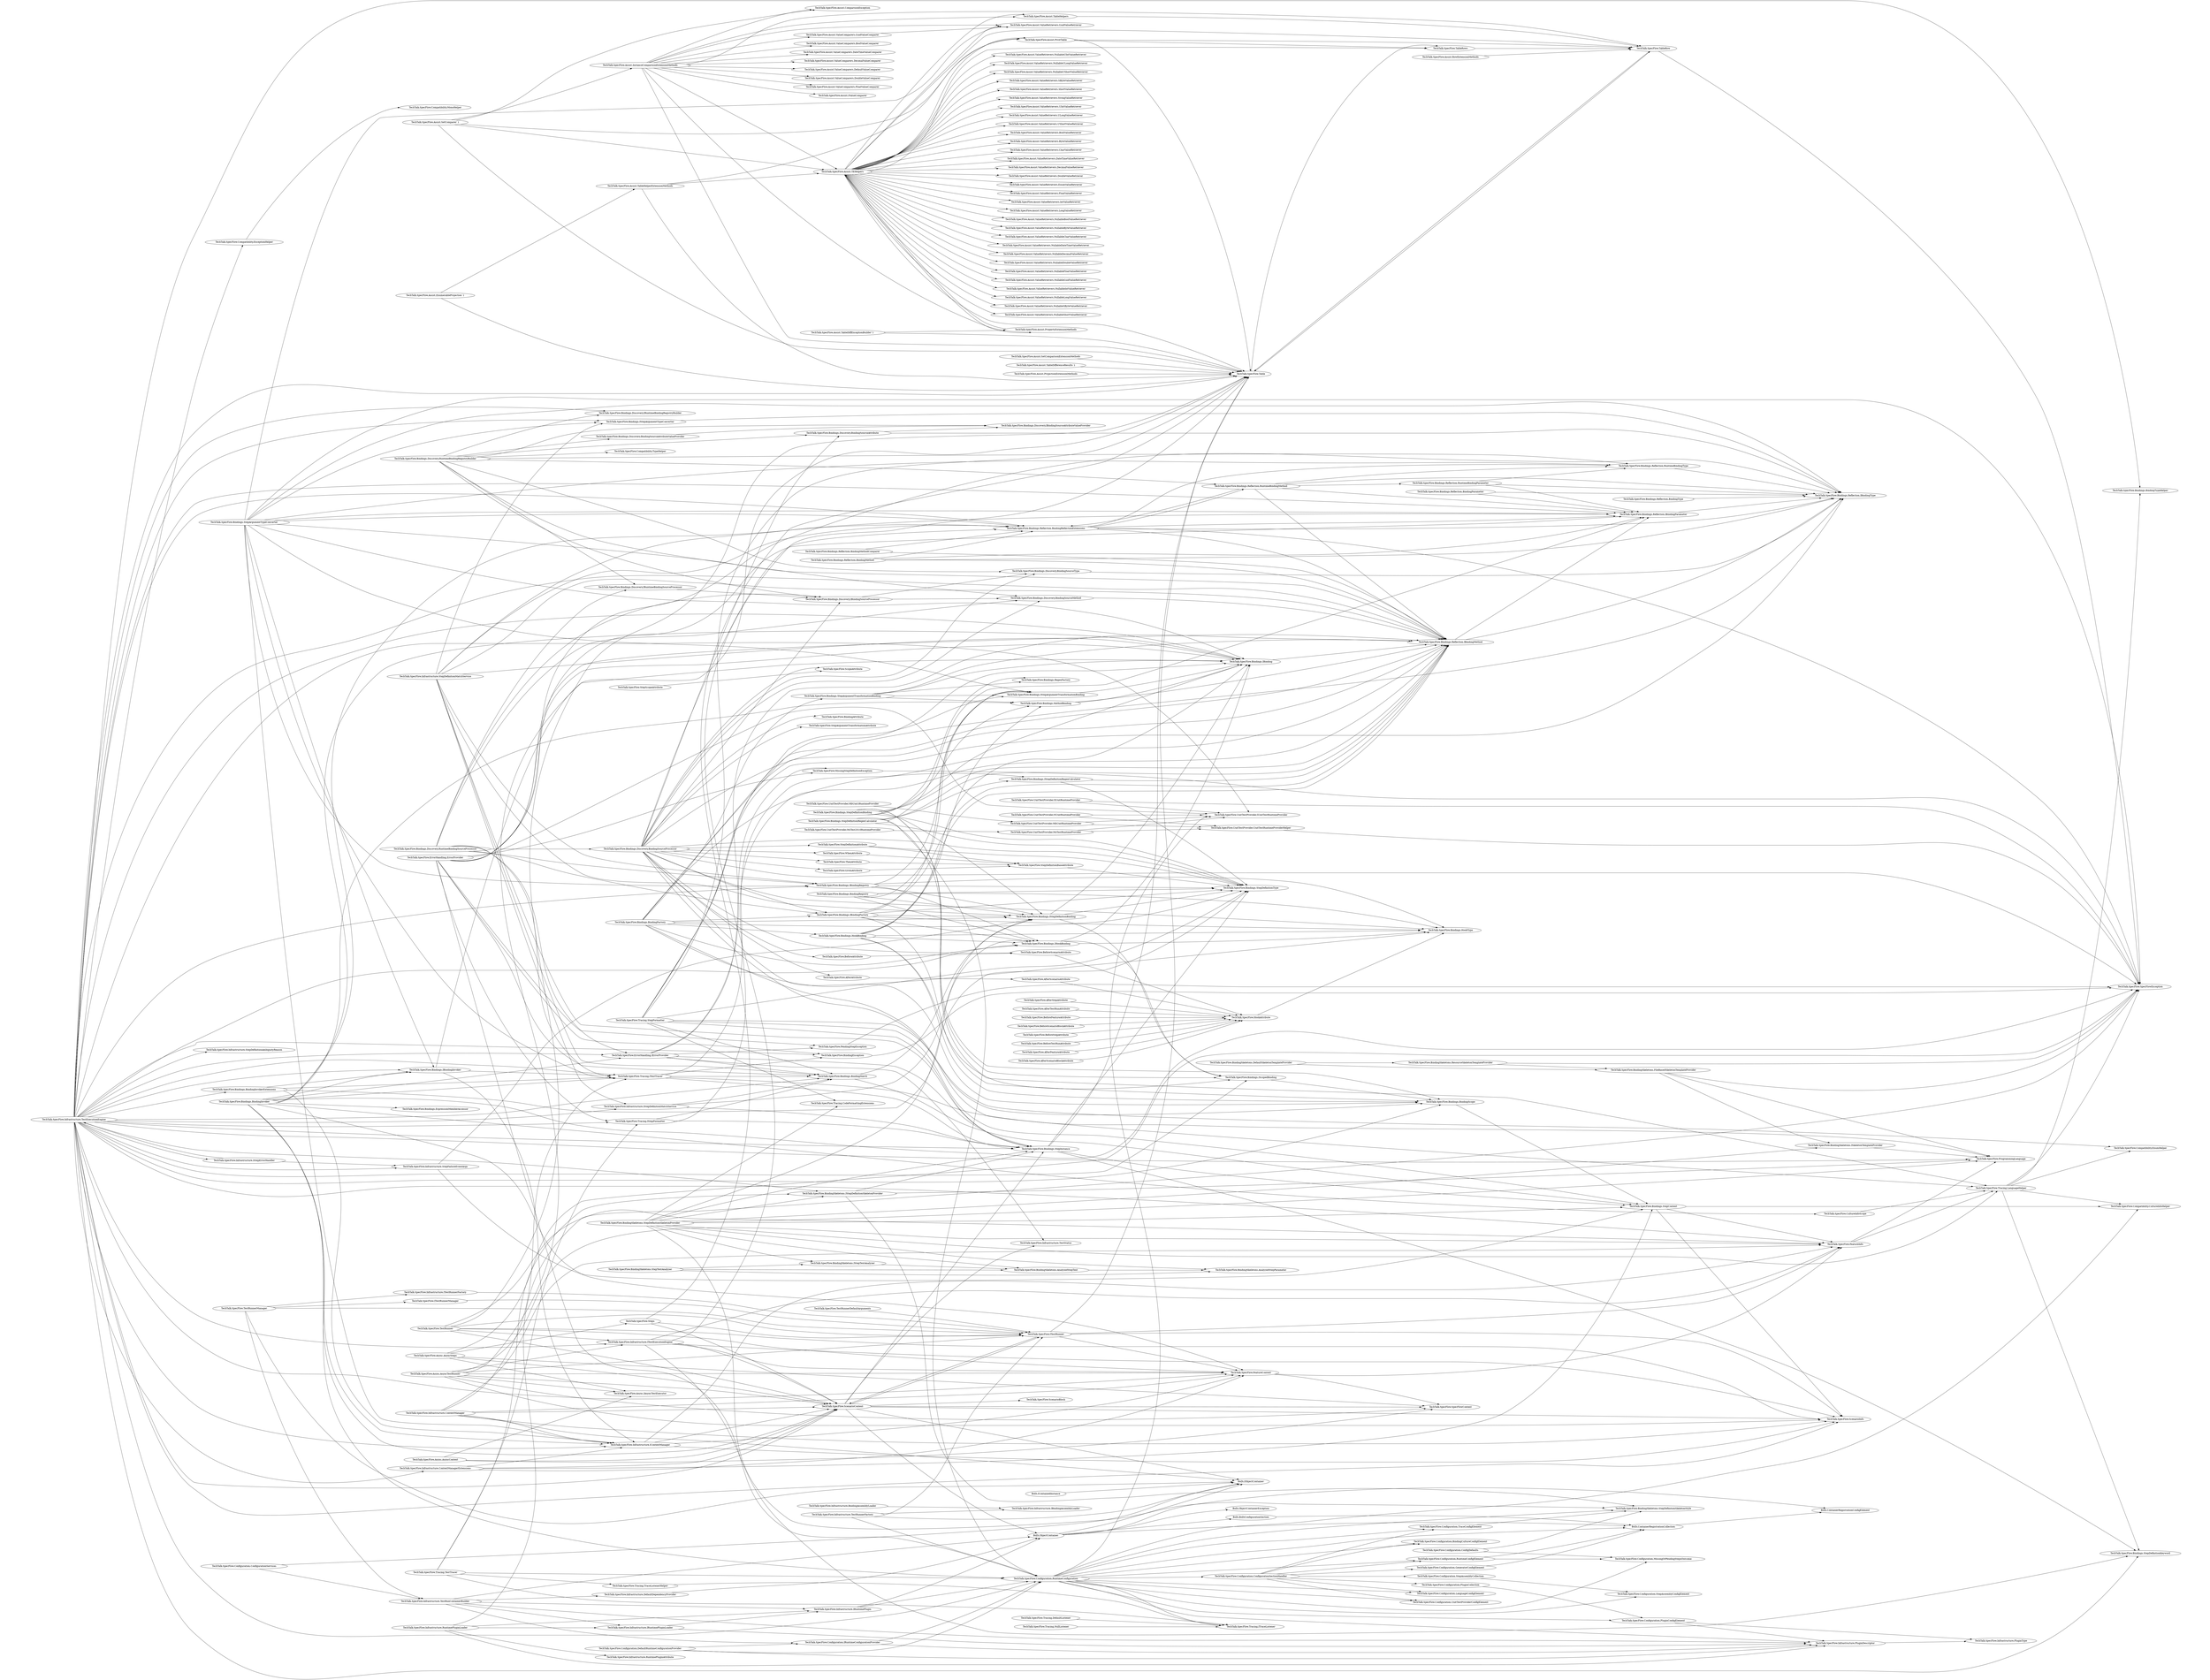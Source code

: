 digraph G {
    page="40,60"; 
    ratio=auto;
    rankdir=LR;
    fontsize=10;
   "BoDi.BoDiConfigurationSection" -> { rank=none; "BoDi.ContainerRegistrationCollection" }
   "BoDi.ContainerRegistrationCollection" -> { rank=none; "BoDi.ContainerRegistrationConfigElement" }
   "BoDi.IContainedInstance" -> { rank=none; "BoDi.IObjectContainer" }
   "BoDi.ObjectContainer" -> { rank=none; "BoDi.BoDiConfigurationSection"; "BoDi.ContainerRegistrationCollection"; "BoDi.ContainerRegistrationConfigElement"; "BoDi.IObjectContainer"; "BoDi.ObjectContainerException" }
   "TechTalk.SpecFlow.AfterAttribute" -> { rank=none; "TechTalk.SpecFlow.AfterScenarioAttribute" }
   "TechTalk.SpecFlow.AfterFeatureAttribute" -> { rank=none; "TechTalk.SpecFlow.HookAttribute" }
   "TechTalk.SpecFlow.AfterScenarioAttribute" -> { rank=none; "TechTalk.SpecFlow.HookAttribute" }
   "TechTalk.SpecFlow.AfterScenarioBlockAttribute" -> { rank=none; "TechTalk.SpecFlow.HookAttribute" }
   "TechTalk.SpecFlow.AfterStepAttribute" -> { rank=none; "TechTalk.SpecFlow.HookAttribute" }
   "TechTalk.SpecFlow.AfterTestRunAttribute" -> { rank=none; "TechTalk.SpecFlow.HookAttribute" }
   "TechTalk.SpecFlow.Assist.EnumerableProjection`1" -> { rank=none; "TechTalk.SpecFlow.Assist.TableHelperExtensionMethods"; "TechTalk.SpecFlow.Table" }
   "TechTalk.SpecFlow.Assist.InstanceComparisonExtensionMethods" -> { rank=none; "TechTalk.SpecFlow.Assist.ComparisonException"; "TechTalk.SpecFlow.Assist.IValueComparer"; "TechTalk.SpecFlow.Assist.PropertyExtensionMethods"; "TechTalk.SpecFlow.Assist.TEHelpers"; "TechTalk.SpecFlow.Assist.TableHelpers"; "TechTalk.SpecFlow.Assist.ValueComparers.BoolValueComparer"; "TechTalk.SpecFlow.Assist.ValueComparers.DateTimeValueComparer"; "TechTalk.SpecFlow.Assist.ValueComparers.DecimalValueComparer"; "TechTalk.SpecFlow.Assist.ValueComparers.DefaultValueComparer"; "TechTalk.SpecFlow.Assist.ValueComparers.DoubleValueComparer"; "TechTalk.SpecFlow.Assist.ValueComparers.FloatValueComparer"; "TechTalk.SpecFlow.Assist.ValueComparers.GuidValueComparer"; "TechTalk.SpecFlow.Assist.ValueRetrievers.GuidValueRetriever"; "TechTalk.SpecFlow.Table"; "TechTalk.SpecFlow.TableRow" }
   "TechTalk.SpecFlow.Assist.PivotTable" -> { rank=none; "TechTalk.SpecFlow.Table"; "TechTalk.SpecFlow.TableRow"; "TechTalk.SpecFlow.TableRows" }
   "TechTalk.SpecFlow.Assist.ProjectionExtensionMethods" -> { rank=none; "TechTalk.SpecFlow.Table" }
   "TechTalk.SpecFlow.Assist.PropertyExtensionMethods" -> { rank=none; "TechTalk.SpecFlow.Assist.TEHelpers" }
   "TechTalk.SpecFlow.Assist.RowExtensionMethods" -> { rank=none; "TechTalk.SpecFlow.TableRow" }
   "TechTalk.SpecFlow.Assist.SetComparer`1" -> { rank=none; "TechTalk.SpecFlow.Assist.ComparisonException"; "TechTalk.SpecFlow.Assist.InstanceComparisonExtensionMethods"; "TechTalk.SpecFlow.Assist.PivotTable"; "TechTalk.SpecFlow.Assist.TEHelpers"; "TechTalk.SpecFlow.Table" }
   "TechTalk.SpecFlow.Assist.SetComparisonExtensionMethods" -> { rank=none; "TechTalk.SpecFlow.Table" }
   "TechTalk.SpecFlow.Assist.TEHelpers" -> { rank=none; "TechTalk.SpecFlow.Assist.PivotTable"; "TechTalk.SpecFlow.Assist.PropertyExtensionMethods"; "TechTalk.SpecFlow.Assist.TableHelpers"; "TechTalk.SpecFlow.Assist.ValueRetrievers.BoolValueRetriever"; "TechTalk.SpecFlow.Assist.ValueRetrievers.ByteValueRetriever"; "TechTalk.SpecFlow.Assist.ValueRetrievers.CharValueRetriever"; "TechTalk.SpecFlow.Assist.ValueRetrievers.DateTimeValueRetriever"; "TechTalk.SpecFlow.Assist.ValueRetrievers.DecimalValueRetriever"; "TechTalk.SpecFlow.Assist.ValueRetrievers.DoubleValueRetriever"; "TechTalk.SpecFlow.Assist.ValueRetrievers.EnumValueRetriever"; "TechTalk.SpecFlow.Assist.ValueRetrievers.FloatValueRetriever"; "TechTalk.SpecFlow.Assist.ValueRetrievers.GuidValueRetriever"; "TechTalk.SpecFlow.Assist.ValueRetrievers.IntValueRetriever"; "TechTalk.SpecFlow.Assist.ValueRetrievers.LongValueRetriever"; "TechTalk.SpecFlow.Assist.ValueRetrievers.NullableBoolValueRetriever"; "TechTalk.SpecFlow.Assist.ValueRetrievers.NullableByteValueRetriever"; "TechTalk.SpecFlow.Assist.ValueRetrievers.NullableCharValueRetriever"; "TechTalk.SpecFlow.Assist.ValueRetrievers.NullableDateTimeValueRetriever"; "TechTalk.SpecFlow.Assist.ValueRetrievers.NullableDecimalValueRetriever"; "TechTalk.SpecFlow.Assist.ValueRetrievers.NullableDoubleValueRetriever"; "TechTalk.SpecFlow.Assist.ValueRetrievers.NullableFloatValueRetriever"; "TechTalk.SpecFlow.Assist.ValueRetrievers.NullableGuidValueRetriever"; "TechTalk.SpecFlow.Assist.ValueRetrievers.NullableIntValueRetriever"; "TechTalk.SpecFlow.Assist.ValueRetrievers.NullableLongValueRetriever"; "TechTalk.SpecFlow.Assist.ValueRetrievers.NullableSByteValueRetriever"; "TechTalk.SpecFlow.Assist.ValueRetrievers.NullableShortValueRetriever"; "TechTalk.SpecFlow.Assist.ValueRetrievers.NullableUIntValueRetriever"; "TechTalk.SpecFlow.Assist.ValueRetrievers.NullableULongValueRetriever"; "TechTalk.SpecFlow.Assist.ValueRetrievers.NullableUShortValueRetriever"; "TechTalk.SpecFlow.Assist.ValueRetrievers.SByteValueRetriever"; "TechTalk.SpecFlow.Assist.ValueRetrievers.ShortValueRetriever"; "TechTalk.SpecFlow.Assist.ValueRetrievers.StringValueRetriever"; "TechTalk.SpecFlow.Assist.ValueRetrievers.UIntValueRetriever"; "TechTalk.SpecFlow.Assist.ValueRetrievers.ULongValueRetriever"; "TechTalk.SpecFlow.Assist.ValueRetrievers.UShortValueRetriever"; "TechTalk.SpecFlow.Table"; "TechTalk.SpecFlow.TableRow"; "TechTalk.SpecFlow.TableRows" }
   "TechTalk.SpecFlow.Assist.TableDiffExceptionBuilder`1" -> { rank=none; "TechTalk.SpecFlow.Assist.PropertyExtensionMethods"; "TechTalk.SpecFlow.Table" }
   "TechTalk.SpecFlow.Assist.TableDifferenceResults`1" -> { rank=none; "TechTalk.SpecFlow.Table" }
   "TechTalk.SpecFlow.Assist.TableHelperExtensionMethods" -> { rank=none; "TechTalk.SpecFlow.Assist.PivotTable"; "TechTalk.SpecFlow.Assist.TEHelpers"; "TechTalk.SpecFlow.Table" }
   "TechTalk.SpecFlow.Assist.TableHelpers" -> { rank=none; "TechTalk.SpecFlow.TableRow" }
   "TechTalk.SpecFlow.Assist.ValueComparers.GuidValueComparer" -> { rank=none; "TechTalk.SpecFlow.Assist.ValueRetrievers.GuidValueRetriever" }
   "TechTalk.SpecFlow.Async.AsyncContext" -> { rank=none; "TechTalk.SpecFlow.Async.IAsyncTestExecutor"; "TechTalk.SpecFlow.ScenarioContext"; "TechTalk.SpecFlow.SpecFlowContext" }
   "TechTalk.SpecFlow.Async.AsyncSteps" -> { rank=none; "TechTalk.SpecFlow.Async.IAsyncTestExecutor"; "TechTalk.SpecFlow.ScenarioContext"; "TechTalk.SpecFlow.SpecFlowContext"; "TechTalk.SpecFlow.SpecFlowException"; "TechTalk.SpecFlow.Steps" }
   "TechTalk.SpecFlow.Async.AsyncTestRunner" -> { rank=none; "TechTalk.SpecFlow.Async.IAsyncTestExecutor"; "TechTalk.SpecFlow.FeatureContext"; "TechTalk.SpecFlow.FeatureInfo"; "TechTalk.SpecFlow.ITestRunner"; "TechTalk.SpecFlow.Infrastructure.ITestExecutionEngine"; "TechTalk.SpecFlow.ScenarioContext"; "TechTalk.SpecFlow.ScenarioInfo"; "TechTalk.SpecFlow.SpecFlowContext"; "TechTalk.SpecFlow.Table" }
   "TechTalk.SpecFlow.BeforeAttribute" -> { rank=none; "TechTalk.SpecFlow.BeforeScenarioAttribute" }
   "TechTalk.SpecFlow.BeforeFeatureAttribute" -> { rank=none; "TechTalk.SpecFlow.HookAttribute" }
   "TechTalk.SpecFlow.BeforeScenarioAttribute" -> { rank=none; "TechTalk.SpecFlow.HookAttribute" }
   "TechTalk.SpecFlow.BeforeScenarioBlockAttribute" -> { rank=none; "TechTalk.SpecFlow.HookAttribute" }
   "TechTalk.SpecFlow.BeforeStepAttribute" -> { rank=none; "TechTalk.SpecFlow.HookAttribute" }
   "TechTalk.SpecFlow.BeforeTestRunAttribute" -> { rank=none; "TechTalk.SpecFlow.HookAttribute" }
   "TechTalk.SpecFlow.BindingException" -> { rank=none; "TechTalk.SpecFlow.SpecFlowException" }
   "TechTalk.SpecFlow.BindingSkeletons.AnalyzedStepText" -> { rank=none; "TechTalk.SpecFlow.BindingSkeletons.AnalyzedStepParameter" }
   "TechTalk.SpecFlow.BindingSkeletons.DefaultSkeletonTemplateProvider" -> { rank=none; "TechTalk.SpecFlow.BindingSkeletons.FileBasedSkeletonTemplateProvider"; "TechTalk.SpecFlow.BindingSkeletons.ResourceSkeletonTemplateProvider" }
   "TechTalk.SpecFlow.BindingSkeletons.FileBasedSkeletonTemplateProvider" -> { rank=none; "TechTalk.SpecFlow.BindingSkeletons.ISkeletonTemplateProvider"; "TechTalk.SpecFlow.ProgrammingLanguage"; "TechTalk.SpecFlow.SpecFlowException" }
   "TechTalk.SpecFlow.BindingSkeletons.ISkeletonTemplateProvider" -> { rank=none; "TechTalk.SpecFlow.ProgrammingLanguage" }
   "TechTalk.SpecFlow.BindingSkeletons.IStepDefinitionSkeletonProvider" -> { rank=none; "TechTalk.SpecFlow.BindingSkeletons.StepDefinitionSkeletonStyle"; "TechTalk.SpecFlow.Bindings.StepInstance"; "TechTalk.SpecFlow.ProgrammingLanguage" }
   "TechTalk.SpecFlow.BindingSkeletons.IStepTextAnalyzer" -> { rank=none; "TechTalk.SpecFlow.BindingSkeletons.AnalyzedStepText" }
   "TechTalk.SpecFlow.BindingSkeletons.ResourceSkeletonTemplateProvider" -> { rank=none; "TechTalk.SpecFlow.BindingSkeletons.FileBasedSkeletonTemplateProvider"; "TechTalk.SpecFlow.SpecFlowException" }
   "TechTalk.SpecFlow.BindingSkeletons.StepDefinitionSkeletonProvider" -> { rank=none; "TechTalk.SpecFlow.BindingSkeletons.AnalyzedStepParameter"; "TechTalk.SpecFlow.BindingSkeletons.AnalyzedStepText"; "TechTalk.SpecFlow.BindingSkeletons.ISkeletonTemplateProvider"; "TechTalk.SpecFlow.BindingSkeletons.IStepDefinitionSkeletonProvider"; "TechTalk.SpecFlow.BindingSkeletons.IStepTextAnalyzer"; "TechTalk.SpecFlow.BindingSkeletons.StepDefinitionSkeletonStyle"; "TechTalk.SpecFlow.Bindings.StepContext"; "TechTalk.SpecFlow.Bindings.StepDefinitionType"; "TechTalk.SpecFlow.Bindings.StepInstance"; "TechTalk.SpecFlow.ProgrammingLanguage"; "TechTalk.SpecFlow.Tracing.CodeFormattingExtensions"; "TechTalk.SpecFlow.Tracing.LanguageHelper" }
   "TechTalk.SpecFlow.BindingSkeletons.StepTextAnalyzer" -> { rank=none; "TechTalk.SpecFlow.BindingSkeletons.AnalyzedStepParameter"; "TechTalk.SpecFlow.BindingSkeletons.AnalyzedStepText"; "TechTalk.SpecFlow.BindingSkeletons.IStepTextAnalyzer" }
   "TechTalk.SpecFlow.Bindings.BindingFactory" -> { rank=none; "TechTalk.SpecFlow.Bindings.BindingScope"; "TechTalk.SpecFlow.Bindings.HookBinding"; "TechTalk.SpecFlow.Bindings.HookType"; "TechTalk.SpecFlow.Bindings.IBindingFactory"; "TechTalk.SpecFlow.Bindings.IHookBinding"; "TechTalk.SpecFlow.Bindings.IStepArgumentTransformationBinding"; "TechTalk.SpecFlow.Bindings.IStepDefinitionBinding"; "TechTalk.SpecFlow.Bindings.IStepDefinitionRegexCalculator"; "TechTalk.SpecFlow.Bindings.Reflection.IBindingMethod"; "TechTalk.SpecFlow.Bindings.StepArgumentTransformationBinding"; "TechTalk.SpecFlow.Bindings.StepDefinitionType" }
   "TechTalk.SpecFlow.Bindings.BindingInvoker" -> { rank=none; "TechTalk.SpecFlow.Bindings.ExpressionMemberAccessor"; "TechTalk.SpecFlow.Bindings.IBinding"; "TechTalk.SpecFlow.Bindings.IBindingInvoker"; "TechTalk.SpecFlow.Bindings.MethodBinding"; "TechTalk.SpecFlow.Bindings.Reflection.BindingReflectionExtensions"; "TechTalk.SpecFlow.Configuration.RuntimeConfiguration"; "TechTalk.SpecFlow.CultureInfoScope"; "TechTalk.SpecFlow.ErrorHandling.IErrorProvider"; "TechTalk.SpecFlow.FeatureContext"; "TechTalk.SpecFlow.Infrastructure.IContextManager"; "TechTalk.SpecFlow.ScenarioContext"; "TechTalk.SpecFlow.SpecFlowException"; "TechTalk.SpecFlow.Tracing.ITestTracer" }
   "TechTalk.SpecFlow.Bindings.BindingInvokerExtensions" -> { rank=none; "TechTalk.SpecFlow.Bindings.IBindingInvoker"; "TechTalk.SpecFlow.Bindings.IHookBinding"; "TechTalk.SpecFlow.Infrastructure.IContextManager"; "TechTalk.SpecFlow.Tracing.ITestTracer" }
   "TechTalk.SpecFlow.Bindings.BindingMatch" -> { rank=none; "TechTalk.SpecFlow.Bindings.IStepDefinitionBinding"; "TechTalk.SpecFlow.Bindings.StepContext" }
   "TechTalk.SpecFlow.Bindings.BindingRegistry" -> { rank=none; "TechTalk.SpecFlow.Bindings.HookType"; "TechTalk.SpecFlow.Bindings.IHookBinding"; "TechTalk.SpecFlow.Bindings.IStepArgumentTransformationBinding"; "TechTalk.SpecFlow.Bindings.IStepDefinitionBinding"; "TechTalk.SpecFlow.Bindings.StepDefinitionType" }
   "TechTalk.SpecFlow.Bindings.BindingScope" -> { rank=none; "TechTalk.SpecFlow.Bindings.StepContext" }
   "TechTalk.SpecFlow.Bindings.Discovery.BindingSourceAttribute" -> { rank=none; "TechTalk.SpecFlow.Bindings.Discovery.IBindingSourceAttributeValueProvider"; "TechTalk.SpecFlow.Bindings.Reflection.IBindingType" }
   "TechTalk.SpecFlow.Bindings.Discovery.BindingSourceAttributeValueProvider" -> { rank=none; "TechTalk.SpecFlow.Bindings.Discovery.IBindingSourceAttributeValueProvider" }
   "TechTalk.SpecFlow.Bindings.Discovery.BindingSourceMethod" -> { rank=none; "TechTalk.SpecFlow.Bindings.Reflection.IBindingMethod" }
   "TechTalk.SpecFlow.Bindings.Discovery.BindingSourceProcessor" -> { rank=none; "TechTalk.SpecFlow.AfterAttribute"; "TechTalk.SpecFlow.BeforeAttribute"; "TechTalk.SpecFlow.BeforeScenarioAttribute"; "TechTalk.SpecFlow.BindingAttribute"; "TechTalk.SpecFlow.Bindings.BindingScope"; "TechTalk.SpecFlow.Bindings.Discovery.BindingSourceAttribute"; "TechTalk.SpecFlow.Bindings.Discovery.BindingSourceMethod"; "TechTalk.SpecFlow.Bindings.Discovery.BindingSourceType"; "TechTalk.SpecFlow.Bindings.Discovery.IBindingSourceProcessor"; "TechTalk.SpecFlow.Bindings.HookType"; "TechTalk.SpecFlow.Bindings.IBindingFactory"; "TechTalk.SpecFlow.Bindings.Reflection.BindingReflectionExtensions"; "TechTalk.SpecFlow.Bindings.Reflection.IBindingType"; "TechTalk.SpecFlow.Bindings.StepDefinitionType"; "TechTalk.SpecFlow.Compatibility.EnumHelper"; "TechTalk.SpecFlow.GivenAttribute"; "TechTalk.SpecFlow.ScopeAttribute"; "TechTalk.SpecFlow.SpecFlowException"; "TechTalk.SpecFlow.StepArgumentTransformationAttribute"; "TechTalk.SpecFlow.StepDefinitionAttribute"; "TechTalk.SpecFlow.ThenAttribute"; "TechTalk.SpecFlow.WhenAttribute" }
   "TechTalk.SpecFlow.Bindings.Discovery.BindingSourceType" -> { rank=none; "TechTalk.SpecFlow.Bindings.Reflection.IBindingType" }
   "TechTalk.SpecFlow.Bindings.Discovery.IBindingSourceProcessor" -> { rank=none; "TechTalk.SpecFlow.Bindings.Discovery.BindingSourceMethod"; "TechTalk.SpecFlow.Bindings.Discovery.BindingSourceType" }
   "TechTalk.SpecFlow.Bindings.Discovery.IRuntimeBindingSourceProcessor" -> { rank=none; "TechTalk.SpecFlow.Bindings.Discovery.IBindingSourceProcessor" }
   "TechTalk.SpecFlow.Bindings.Discovery.RuntimeBindingRegistryBuilder" -> { rank=none; "TechTalk.SpecFlow.Bindings.Discovery.BindingSourceAttribute"; "TechTalk.SpecFlow.Bindings.Discovery.BindingSourceAttributeValueProvider"; "TechTalk.SpecFlow.Bindings.Discovery.BindingSourceMethod"; "TechTalk.SpecFlow.Bindings.Discovery.BindingSourceType"; "TechTalk.SpecFlow.Bindings.Discovery.IBindingSourceAttributeValueProvider"; "TechTalk.SpecFlow.Bindings.Discovery.IBindingSourceProcessor"; "TechTalk.SpecFlow.Bindings.Discovery.IRuntimeBindingRegistryBuilder"; "TechTalk.SpecFlow.Bindings.Discovery.IRuntimeBindingSourceProcessor"; "TechTalk.SpecFlow.Bindings.Reflection.RuntimeBindingMethod"; "TechTalk.SpecFlow.Bindings.Reflection.RuntimeBindingType"; "TechTalk.SpecFlow.Compatibility.TypeHelper" }
   "TechTalk.SpecFlow.Bindings.Discovery.RuntimeBindingSourceProcessor" -> { rank=none; "TechTalk.SpecFlow.Bindings.Discovery.BindingSourceMethod"; "TechTalk.SpecFlow.Bindings.Discovery.BindingSourceProcessor"; "TechTalk.SpecFlow.Bindings.Discovery.IBindingSourceProcessor"; "TechTalk.SpecFlow.Bindings.Discovery.IRuntimeBindingSourceProcessor"; "TechTalk.SpecFlow.Bindings.IBindingFactory"; "TechTalk.SpecFlow.Bindings.IBindingRegistry"; "TechTalk.SpecFlow.ErrorHandling.IErrorProvider"; "TechTalk.SpecFlow.Tracing.ITestTracer" }
   "TechTalk.SpecFlow.Bindings.HookBinding" -> { rank=none; "TechTalk.SpecFlow.Bindings.BindingScope"; "TechTalk.SpecFlow.Bindings.HookType"; "TechTalk.SpecFlow.Bindings.IBinding"; "TechTalk.SpecFlow.Bindings.IHookBinding"; "TechTalk.SpecFlow.Bindings.IScopedBinding"; "TechTalk.SpecFlow.Bindings.MethodBinding"; "TechTalk.SpecFlow.Bindings.Reflection.IBindingMethod" }
   "TechTalk.SpecFlow.Bindings.IBinding" -> { rank=none; "TechTalk.SpecFlow.Bindings.Reflection.IBindingMethod" }
   "TechTalk.SpecFlow.Bindings.IBindingFactory" -> { rank=none; "TechTalk.SpecFlow.Bindings.BindingScope"; "TechTalk.SpecFlow.Bindings.HookType"; "TechTalk.SpecFlow.Bindings.IHookBinding"; "TechTalk.SpecFlow.Bindings.IStepArgumentTransformationBinding"; "TechTalk.SpecFlow.Bindings.IStepDefinitionBinding"; "TechTalk.SpecFlow.Bindings.Reflection.IBindingMethod"; "TechTalk.SpecFlow.Bindings.StepDefinitionType" }
   "TechTalk.SpecFlow.Bindings.IBindingInvoker" -> { rank=none; "TechTalk.SpecFlow.Bindings.IBinding"; "TechTalk.SpecFlow.Infrastructure.IContextManager"; "TechTalk.SpecFlow.Tracing.ITestTracer" }
   "TechTalk.SpecFlow.Bindings.IBindingRegistry" -> { rank=none; "TechTalk.SpecFlow.Bindings.HookType"; "TechTalk.SpecFlow.Bindings.IHookBinding"; "TechTalk.SpecFlow.Bindings.IStepArgumentTransformationBinding"; "TechTalk.SpecFlow.Bindings.IStepDefinitionBinding"; "TechTalk.SpecFlow.Bindings.StepDefinitionType" }
   "TechTalk.SpecFlow.Bindings.IHookBinding" -> { rank=none; "TechTalk.SpecFlow.Bindings.HookType"; "TechTalk.SpecFlow.Bindings.IBinding"; "TechTalk.SpecFlow.Bindings.IScopedBinding" }
   "TechTalk.SpecFlow.Bindings.IScopedBinding" -> { rank=none; "TechTalk.SpecFlow.Bindings.BindingScope" }
   "TechTalk.SpecFlow.Bindings.IStepArgumentTransformationBinding" -> { rank=none; "TechTalk.SpecFlow.Bindings.IBinding" }
   "TechTalk.SpecFlow.Bindings.IStepArgumentTypeConverter" -> { rank=none; "TechTalk.SpecFlow.Bindings.Reflection.IBindingType" }
   "TechTalk.SpecFlow.Bindings.IStepDefinitionBinding" -> { rank=none; "TechTalk.SpecFlow.Bindings.IBinding"; "TechTalk.SpecFlow.Bindings.IScopedBinding"; "TechTalk.SpecFlow.Bindings.StepDefinitionType" }
   "TechTalk.SpecFlow.Bindings.IStepDefinitionRegexCalculator" -> { rank=none; "TechTalk.SpecFlow.Bindings.Reflection.IBindingMethod"; "TechTalk.SpecFlow.Bindings.StepDefinitionType" }
   "TechTalk.SpecFlow.Bindings.MethodBinding" -> { rank=none; "TechTalk.SpecFlow.Bindings.IBinding"; "TechTalk.SpecFlow.Bindings.Reflection.IBindingMethod" }
   "TechTalk.SpecFlow.Bindings.Reflection.BindingMethod" -> { rank=none; "TechTalk.SpecFlow.Bindings.Reflection.BindingReflectionExtensions"; "TechTalk.SpecFlow.Bindings.Reflection.IBindingMethod"; "TechTalk.SpecFlow.Bindings.Reflection.IBindingParameter"; "TechTalk.SpecFlow.Bindings.Reflection.IBindingType" }
   "TechTalk.SpecFlow.Bindings.Reflection.BindingMethodComparer" -> { rank=none; "TechTalk.SpecFlow.Bindings.Reflection.BindingReflectionExtensions"; "TechTalk.SpecFlow.Bindings.Reflection.IBindingMethod" }
   "TechTalk.SpecFlow.Bindings.Reflection.BindingParameter" -> { rank=none; "TechTalk.SpecFlow.Bindings.Reflection.IBindingParameter"; "TechTalk.SpecFlow.Bindings.Reflection.IBindingType" }
   "TechTalk.SpecFlow.Bindings.Reflection.BindingReflectionExtensions" -> { rank=none; "TechTalk.SpecFlow.Bindings.Reflection.IBindingMethod"; "TechTalk.SpecFlow.Bindings.Reflection.IBindingParameter"; "TechTalk.SpecFlow.Bindings.Reflection.IBindingType"; "TechTalk.SpecFlow.Bindings.Reflection.RuntimeBindingMethod"; "TechTalk.SpecFlow.Bindings.Reflection.RuntimeBindingType"; "TechTalk.SpecFlow.SpecFlowException" }
   "TechTalk.SpecFlow.Bindings.Reflection.BindingType" -> { rank=none; "TechTalk.SpecFlow.Bindings.Reflection.IBindingType" }
   "TechTalk.SpecFlow.Bindings.Reflection.IBindingMethod" -> { rank=none; "TechTalk.SpecFlow.Bindings.Reflection.IBindingParameter"; "TechTalk.SpecFlow.Bindings.Reflection.IBindingType" }
   "TechTalk.SpecFlow.Bindings.Reflection.IBindingParameter" -> { rank=none; "TechTalk.SpecFlow.Bindings.Reflection.IBindingType" }
   "TechTalk.SpecFlow.Bindings.Reflection.RuntimeBindingMethod" -> { rank=none; "TechTalk.SpecFlow.Bindings.Reflection.BindingReflectionExtensions"; "TechTalk.SpecFlow.Bindings.Reflection.IBindingMethod"; "TechTalk.SpecFlow.Bindings.Reflection.IBindingParameter"; "TechTalk.SpecFlow.Bindings.Reflection.IBindingType"; "TechTalk.SpecFlow.Bindings.Reflection.RuntimeBindingParameter"; "TechTalk.SpecFlow.Bindings.Reflection.RuntimeBindingType" }
   "TechTalk.SpecFlow.Bindings.Reflection.RuntimeBindingParameter" -> { rank=none; "TechTalk.SpecFlow.Bindings.Reflection.IBindingParameter"; "TechTalk.SpecFlow.Bindings.Reflection.IBindingType"; "TechTalk.SpecFlow.Bindings.Reflection.RuntimeBindingType" }
   "TechTalk.SpecFlow.Bindings.Reflection.RuntimeBindingType" -> { rank=none; "TechTalk.SpecFlow.Bindings.Reflection.IBindingType" }
   "TechTalk.SpecFlow.Bindings.StepArgumentTransformationBinding" -> { rank=none; "TechTalk.SpecFlow.Bindings.IBinding"; "TechTalk.SpecFlow.Bindings.IStepArgumentTransformationBinding"; "TechTalk.SpecFlow.Bindings.MethodBinding"; "TechTalk.SpecFlow.Bindings.Reflection.IBindingMethod"; "TechTalk.SpecFlow.Bindings.RegexFactory" }
   "TechTalk.SpecFlow.Bindings.StepArgumentTypeConverter" -> { rank=none; "TechTalk.SpecFlow.Assist.ValueRetrievers.GuidValueRetriever"; "TechTalk.SpecFlow.Bindings.IBinding"; "TechTalk.SpecFlow.Bindings.IBindingInvoker"; "TechTalk.SpecFlow.Bindings.IBindingRegistry"; "TechTalk.SpecFlow.Bindings.IStepArgumentTransformationBinding"; "TechTalk.SpecFlow.Bindings.IStepArgumentTypeConverter"; "TechTalk.SpecFlow.Bindings.Reflection.BindingReflectionExtensions"; "TechTalk.SpecFlow.Bindings.Reflection.IBindingMethod"; "TechTalk.SpecFlow.Bindings.Reflection.IBindingParameter"; "TechTalk.SpecFlow.Bindings.Reflection.IBindingType"; "TechTalk.SpecFlow.Bindings.Reflection.RuntimeBindingType"; "TechTalk.SpecFlow.Infrastructure.IContextManager"; "TechTalk.SpecFlow.SpecFlowException"; "TechTalk.SpecFlow.Tracing.ITestTracer" }
   "TechTalk.SpecFlow.Bindings.StepContext" -> { rank=none; "TechTalk.SpecFlow.Compatibility.CultureInfoHelper"; "TechTalk.SpecFlow.FeatureInfo"; "TechTalk.SpecFlow.ScenarioInfo" }
   "TechTalk.SpecFlow.Bindings.StepDefinitionBinding" -> { rank=none; "TechTalk.SpecFlow.Bindings.BindingScope"; "TechTalk.SpecFlow.Bindings.IBinding"; "TechTalk.SpecFlow.Bindings.IScopedBinding"; "TechTalk.SpecFlow.Bindings.IStepDefinitionBinding"; "TechTalk.SpecFlow.Bindings.MethodBinding"; "TechTalk.SpecFlow.Bindings.Reflection.IBindingMethod"; "TechTalk.SpecFlow.Bindings.RegexFactory"; "TechTalk.SpecFlow.Bindings.StepDefinitionType" }
   "TechTalk.SpecFlow.Bindings.StepDefinitionRegexCalculator" -> { rank=none; "TechTalk.SpecFlow.Bindings.IStepDefinitionRegexCalculator"; "TechTalk.SpecFlow.Bindings.Reflection.IBindingMethod"; "TechTalk.SpecFlow.Bindings.Reflection.IBindingParameter"; "TechTalk.SpecFlow.Bindings.StepDefinitionType"; "TechTalk.SpecFlow.Configuration.RuntimeConfiguration"; "TechTalk.SpecFlow.Tracing.LanguageHelper" }
   "TechTalk.SpecFlow.Bindings.StepInstance" -> { rank=none; "TechTalk.SpecFlow.Bindings.StepContext"; "TechTalk.SpecFlow.Bindings.StepDefinitionKeyword"; "TechTalk.SpecFlow.Bindings.StepDefinitionType"; "TechTalk.SpecFlow.Table" }
   "TechTalk.SpecFlow.Compatibility.ExceptionHelper" -> { rank=none; "TechTalk.SpecFlow.Compatibility.MonoHelper" }
   "TechTalk.SpecFlow.Configuration.ConfigDefaults" -> { rank=none; "TechTalk.SpecFlow.BindingSkeletons.StepDefinitionSkeletonStyle"; "TechTalk.SpecFlow.Configuration.MissingOrPendingStepsOutcome" }
   "TechTalk.SpecFlow.Configuration.ConfigurationSectionHandler" -> { rank=none; "TechTalk.SpecFlow.Configuration.BindingCultureConfigElement"; "TechTalk.SpecFlow.Configuration.GeneratorConfigElement"; "TechTalk.SpecFlow.Configuration.LanguageConfigElement"; "TechTalk.SpecFlow.Configuration.PluginCollection"; "TechTalk.SpecFlow.Configuration.RuntimeConfigElement"; "TechTalk.SpecFlow.Configuration.StepAssemblyCollection"; "TechTalk.SpecFlow.Configuration.TraceConfigElement"; "TechTalk.SpecFlow.Configuration.UnitTestProviderConfigElement" }
   "TechTalk.SpecFlow.Configuration.ConfigurationServices" -> { rank=none; "BoDi.IObjectContainer"; "TechTalk.SpecFlow.Infrastructure.TestRunContainerBuilder" }
   "TechTalk.SpecFlow.Configuration.DefaultRuntimeConfigurationProvider" -> { rank=none; "TechTalk.SpecFlow.Configuration.IRuntimeConfigurationProvider"; "TechTalk.SpecFlow.Configuration.RuntimeConfiguration"; "TechTalk.SpecFlow.Infrastructure.PluginDescriptor" }
   "TechTalk.SpecFlow.Configuration.GeneratorConfigElement" -> { rank=none; "BoDi.ContainerRegistrationCollection" }
   "TechTalk.SpecFlow.Configuration.IRuntimeConfigurationProvider" -> { rank=none; "TechTalk.SpecFlow.Configuration.RuntimeConfiguration"; "TechTalk.SpecFlow.Infrastructure.PluginDescriptor" }
   "TechTalk.SpecFlow.Configuration.PluginCollection" -> { rank=none; "TechTalk.SpecFlow.Configuration.PluginConfigElement" }
   "TechTalk.SpecFlow.Configuration.PluginConfigElement" -> { rank=none; "TechTalk.SpecFlow.Infrastructure.PluginDescriptor"; "TechTalk.SpecFlow.Infrastructure.PluginType" }
   "TechTalk.SpecFlow.Configuration.RuntimeConfigElement" -> { rank=none; "BoDi.ContainerRegistrationCollection"; "TechTalk.SpecFlow.Configuration.MissingOrPendingStepsOutcome" }
   "TechTalk.SpecFlow.Configuration.RuntimeConfiguration" -> { rank=none; "BoDi.ContainerRegistrationCollection"; "TechTalk.SpecFlow.BindingSkeletons.StepDefinitionSkeletonStyle"; "TechTalk.SpecFlow.Compatibility.CultureInfoHelper"; "TechTalk.SpecFlow.Configuration.BindingCultureConfigElement"; "TechTalk.SpecFlow.Configuration.ConfigurationSectionHandler"; "TechTalk.SpecFlow.Configuration.LanguageConfigElement"; "TechTalk.SpecFlow.Configuration.MissingOrPendingStepsOutcome"; "TechTalk.SpecFlow.Configuration.PluginConfigElement"; "TechTalk.SpecFlow.Configuration.RuntimeConfigElement"; "TechTalk.SpecFlow.Configuration.StepAssemblyConfigElement"; "TechTalk.SpecFlow.Configuration.TraceConfigElement"; "TechTalk.SpecFlow.Configuration.UnitTestProviderConfigElement"; "TechTalk.SpecFlow.Infrastructure.PluginDescriptor"; "TechTalk.SpecFlow.Tracing.ITraceListener"; "TechTalk.SpecFlow.UnitTestProvider.IUnitTestRuntimeProvider" }
   "TechTalk.SpecFlow.Configuration.StepAssemblyCollection" -> { rank=none; "TechTalk.SpecFlow.Configuration.StepAssemblyConfigElement" }
   "TechTalk.SpecFlow.Configuration.TraceConfigElement" -> { rank=none; "TechTalk.SpecFlow.BindingSkeletons.StepDefinitionSkeletonStyle" }
   "TechTalk.SpecFlow.CultureInfoScope" -> { rank=none; "TechTalk.SpecFlow.Tracing.LanguageHelper" }
   "TechTalk.SpecFlow.ErrorHandling.ErrorProvider" -> { rank=none; "TechTalk.SpecFlow.BindingException"; "TechTalk.SpecFlow.Bindings.BindingMatch"; "TechTalk.SpecFlow.Bindings.IBinding"; "TechTalk.SpecFlow.Bindings.Reflection.IBindingMethod"; "TechTalk.SpecFlow.Bindings.Reflection.IBindingParameter"; "TechTalk.SpecFlow.Bindings.Reflection.IBindingType"; "TechTalk.SpecFlow.Configuration.RuntimeConfiguration"; "TechTalk.SpecFlow.MissingStepDefinitionException"; "TechTalk.SpecFlow.PendingStepException"; "TechTalk.SpecFlow.Tracing.IStepFormatter"; "TechTalk.SpecFlow.UnitTestProvider.IUnitTestRuntimeProvider" }
   "TechTalk.SpecFlow.ErrorHandling.IErrorProvider" -> { rank=none; "TechTalk.SpecFlow.Bindings.BindingMatch"; "TechTalk.SpecFlow.Bindings.Reflection.IBindingMethod"; "TechTalk.SpecFlow.Bindings.StepInstance"; "TechTalk.SpecFlow.Infrastructure.TestStatus"; "TechTalk.SpecFlow.MissingStepDefinitionException"; "TechTalk.SpecFlow.PendingStepException" }
   "TechTalk.SpecFlow.FeatureContext" -> { rank=none; "TechTalk.SpecFlow.FeatureInfo"; "TechTalk.SpecFlow.SpecFlowContext" }
   "TechTalk.SpecFlow.FeatureInfo" -> { rank=none; "TechTalk.SpecFlow.ProgrammingLanguage"; "TechTalk.SpecFlow.Tracing.LanguageHelper" }
   "TechTalk.SpecFlow.GivenAttribute" -> { rank=none; "TechTalk.SpecFlow.StepDefinitionBaseAttribute" }
   "TechTalk.SpecFlow.HookAttribute" -> { rank=none; "TechTalk.SpecFlow.Bindings.HookType" }
   "TechTalk.SpecFlow.ITestRunner" -> { rank=none; "TechTalk.SpecFlow.FeatureContext"; "TechTalk.SpecFlow.FeatureInfo"; "TechTalk.SpecFlow.ScenarioContext"; "TechTalk.SpecFlow.ScenarioInfo"; "TechTalk.SpecFlow.Table" }
   "TechTalk.SpecFlow.ITestRunnerManager" -> { rank=none; "TechTalk.SpecFlow.ITestRunner" }
   "TechTalk.SpecFlow.Infrastructure.BindingAssemblyLoader" -> { rank=none; "TechTalk.SpecFlow.Infrastructure.IBindingAssemblyLoader" }
   "TechTalk.SpecFlow.Infrastructure.ContextManager" -> { rank=none; "BoDi.IObjectContainer"; "TechTalk.SpecFlow.FeatureContext"; "TechTalk.SpecFlow.FeatureInfo"; "TechTalk.SpecFlow.Infrastructure.IContextManager"; "TechTalk.SpecFlow.ScenarioContext"; "TechTalk.SpecFlow.ScenarioInfo"; "TechTalk.SpecFlow.Tracing.ITestTracer" }
   "TechTalk.SpecFlow.Infrastructure.ContextManagerExtensions" -> { rank=none; "TechTalk.SpecFlow.Bindings.StepContext"; "TechTalk.SpecFlow.FeatureContext"; "TechTalk.SpecFlow.Infrastructure.IContextManager"; "TechTalk.SpecFlow.ScenarioContext" }
   "TechTalk.SpecFlow.Infrastructure.DefaultDependencyProvider" -> { rank=none; "BoDi.ObjectContainer" }
   "TechTalk.SpecFlow.Infrastructure.IContextManager" -> { rank=none; "TechTalk.SpecFlow.FeatureContext"; "TechTalk.SpecFlow.FeatureInfo"; "TechTalk.SpecFlow.ScenarioContext"; "TechTalk.SpecFlow.ScenarioInfo" }
   "TechTalk.SpecFlow.Infrastructure.IRuntimePlugin" -> { rank=none; "BoDi.ObjectContainer"; "TechTalk.SpecFlow.Configuration.RuntimeConfiguration" }
   "TechTalk.SpecFlow.Infrastructure.IRuntimePluginLoader" -> { rank=none; "TechTalk.SpecFlow.Infrastructure.IRuntimePlugin"; "TechTalk.SpecFlow.Infrastructure.PluginDescriptor" }
   "TechTalk.SpecFlow.Infrastructure.IStepDefinitionMatchService" -> { rank=none; "TechTalk.SpecFlow.Bindings.BindingMatch"; "TechTalk.SpecFlow.Bindings.IStepDefinitionBinding"; "TechTalk.SpecFlow.Bindings.StepInstance" }
   "TechTalk.SpecFlow.Infrastructure.IStepErrorHandler" -> { rank=none; "TechTalk.SpecFlow.Infrastructure.StepFailureEventArgs"; "TechTalk.SpecFlow.Infrastructure.TestExecutionEngine" }
   "TechTalk.SpecFlow.Infrastructure.ITestExecutionEngine" -> { rank=none; "TechTalk.SpecFlow.Bindings.StepDefinitionKeyword"; "TechTalk.SpecFlow.FeatureContext"; "TechTalk.SpecFlow.FeatureInfo"; "TechTalk.SpecFlow.ScenarioContext"; "TechTalk.SpecFlow.ScenarioInfo"; "TechTalk.SpecFlow.Table" }
   "TechTalk.SpecFlow.Infrastructure.ITestRunnerFactory" -> { rank=none; "TechTalk.SpecFlow.ITestRunner" }
   "TechTalk.SpecFlow.Infrastructure.PluginDescriptor" -> { rank=none; "TechTalk.SpecFlow.Infrastructure.PluginType" }
   "TechTalk.SpecFlow.Infrastructure.RuntimePluginLoader" -> { rank=none; "TechTalk.SpecFlow.Infrastructure.IRuntimePlugin"; "TechTalk.SpecFlow.Infrastructure.IRuntimePluginLoader"; "TechTalk.SpecFlow.Infrastructure.PluginDescriptor"; "TechTalk.SpecFlow.Infrastructure.RuntimePluginAttribute"; "TechTalk.SpecFlow.SpecFlowException" }
   "TechTalk.SpecFlow.Infrastructure.StepDefinitionMatchService" -> { rank=none; "TechTalk.SpecFlow.Bindings.BindingMatch"; "TechTalk.SpecFlow.Bindings.IBinding"; "TechTalk.SpecFlow.Bindings.IBindingRegistry"; "TechTalk.SpecFlow.Bindings.IStepArgumentTypeConverter"; "TechTalk.SpecFlow.Bindings.IStepDefinitionBinding"; "TechTalk.SpecFlow.Bindings.Reflection.BindingReflectionExtensions"; "TechTalk.SpecFlow.Bindings.Reflection.IBindingMethod"; "TechTalk.SpecFlow.Bindings.Reflection.IBindingParameter"; "TechTalk.SpecFlow.Bindings.StepInstance"; "TechTalk.SpecFlow.Infrastructure.IStepDefinitionMatchService" }
   "TechTalk.SpecFlow.Infrastructure.StepFailureEventArgs" -> { rank=none; "TechTalk.SpecFlow.Bindings.IStepDefinitionBinding"; "TechTalk.SpecFlow.Bindings.StepContext" }
   "TechTalk.SpecFlow.Infrastructure.TestExecutionEngine" -> { rank=none; "TechTalk.SpecFlow.BindingException"; "TechTalk.SpecFlow.BindingSkeletons.IStepDefinitionSkeletonProvider"; "TechTalk.SpecFlow.Bindings.BindingInvokerExtensions"; "TechTalk.SpecFlow.Bindings.BindingMatch"; "TechTalk.SpecFlow.Bindings.BindingScope"; "TechTalk.SpecFlow.Bindings.BindingTypeHelper"; "TechTalk.SpecFlow.Bindings.Discovery.IRuntimeBindingRegistryBuilder"; "TechTalk.SpecFlow.Bindings.IBinding"; "TechTalk.SpecFlow.Bindings.IBindingInvoker"; "TechTalk.SpecFlow.Bindings.IBindingRegistry"; "TechTalk.SpecFlow.Bindings.IHookBinding"; "TechTalk.SpecFlow.Bindings.IScopedBinding"; "TechTalk.SpecFlow.Bindings.IStepArgumentTypeConverter"; "TechTalk.SpecFlow.Bindings.Reflection.BindingReflectionExtensions"; "TechTalk.SpecFlow.Bindings.Reflection.IBindingMethod"; "TechTalk.SpecFlow.Bindings.Reflection.IBindingParameter"; "TechTalk.SpecFlow.Bindings.StepDefinitionKeyword"; "TechTalk.SpecFlow.Bindings.StepInstance"; "TechTalk.SpecFlow.Compatibility.ExceptionHelper"; "TechTalk.SpecFlow.Configuration.RuntimeConfiguration"; "TechTalk.SpecFlow.ErrorHandling.IErrorProvider"; "TechTalk.SpecFlow.FeatureContext"; "TechTalk.SpecFlow.FeatureInfo"; "TechTalk.SpecFlow.Infrastructure.ContextManagerExtensions"; "TechTalk.SpecFlow.Infrastructure.IContextManager"; "TechTalk.SpecFlow.Infrastructure.IStepDefinitionMatchService"; "TechTalk.SpecFlow.Infrastructure.IStepErrorHandler"; "TechTalk.SpecFlow.Infrastructure.ITestExecutionEngine"; "TechTalk.SpecFlow.Infrastructure.StepDefinitionAmbiguityReason"; "TechTalk.SpecFlow.Infrastructure.StepFailureEventArgs"; "TechTalk.SpecFlow.ProgrammingLanguage"; "TechTalk.SpecFlow.ScenarioContext"; "TechTalk.SpecFlow.ScenarioInfo"; "TechTalk.SpecFlow.Table"; "TechTalk.SpecFlow.Tracing.IStepFormatter"; "TechTalk.SpecFlow.Tracing.ITestTracer"; "TechTalk.SpecFlow.UnitTestProvider.IUnitTestRuntimeProvider" }
   "TechTalk.SpecFlow.Infrastructure.TestRunContainerBuilder" -> { rank=none; "BoDi.ObjectContainer"; "TechTalk.SpecFlow.Configuration.IRuntimeConfigurationProvider"; "TechTalk.SpecFlow.Infrastructure.DefaultDependencyProvider"; "TechTalk.SpecFlow.Infrastructure.IRuntimePlugin"; "TechTalk.SpecFlow.Infrastructure.IRuntimePluginLoader"; "TechTalk.SpecFlow.Infrastructure.PluginDescriptor" }
   "TechTalk.SpecFlow.Infrastructure.TestRunnerFactory" -> { rank=none; "BoDi.IObjectContainer"; "TechTalk.SpecFlow.Configuration.RuntimeConfiguration"; "TechTalk.SpecFlow.ITestRunner"; "TechTalk.SpecFlow.Infrastructure.IBindingAssemblyLoader" }
   "TechTalk.SpecFlow.MissingStepDefinitionException" -> { rank=none; "TechTalk.SpecFlow.SpecFlowException" }
   "TechTalk.SpecFlow.PendingStepException" -> { rank=none; "TechTalk.SpecFlow.SpecFlowException" }
   "TechTalk.SpecFlow.ScenarioContext" -> { rank=none; "BoDi.IObjectContainer"; "BoDi.ObjectContainer"; "TechTalk.SpecFlow.Bindings.StepInstance"; "TechTalk.SpecFlow.ITestRunner"; "TechTalk.SpecFlow.Infrastructure.TestStatus"; "TechTalk.SpecFlow.ScenarioBlock"; "TechTalk.SpecFlow.ScenarioInfo"; "TechTalk.SpecFlow.SpecFlowContext" }
   "TechTalk.SpecFlow.StepDefinitionAttribute" -> { rank=none; "TechTalk.SpecFlow.Bindings.StepDefinitionType"; "TechTalk.SpecFlow.StepDefinitionBaseAttribute" }
   "TechTalk.SpecFlow.StepDefinitionBaseAttribute" -> { rank=none; "TechTalk.SpecFlow.Bindings.StepDefinitionType" }
   "TechTalk.SpecFlow.StepScopeAttribute" -> { rank=none; "TechTalk.SpecFlow.ScopeAttribute" }
   "TechTalk.SpecFlow.Steps" -> { rank=none; "TechTalk.SpecFlow.ITestRunner"; "TechTalk.SpecFlow.ScenarioContext"; "TechTalk.SpecFlow.Table" }
   "TechTalk.SpecFlow.Table" -> { rank=none; "TechTalk.SpecFlow.TableRow"; "TechTalk.SpecFlow.TableRows" }
   "TechTalk.SpecFlow.TableRow" -> { rank=none; "TechTalk.SpecFlow.SpecFlowException"; "TechTalk.SpecFlow.Table" }
   "TechTalk.SpecFlow.TableRows" -> { rank=none; "TechTalk.SpecFlow.TableRow" }
   "TechTalk.SpecFlow.TestRunner" -> { rank=none; "TechTalk.SpecFlow.FeatureContext"; "TechTalk.SpecFlow.FeatureInfo"; "TechTalk.SpecFlow.ITestRunner"; "TechTalk.SpecFlow.Infrastructure.ITestExecutionEngine"; "TechTalk.SpecFlow.ScenarioContext"; "TechTalk.SpecFlow.ScenarioInfo"; "TechTalk.SpecFlow.Table" }
   "TechTalk.SpecFlow.TestRunnerDefaultArguments" -> { rank=none; "TechTalk.SpecFlow.ITestRunner" }
   "TechTalk.SpecFlow.TestRunnerManager" -> { rank=none; "BoDi.IObjectContainer"; "TechTalk.SpecFlow.ITestRunner"; "TechTalk.SpecFlow.ITestRunnerManager"; "TechTalk.SpecFlow.Infrastructure.ITestRunnerFactory"; "TechTalk.SpecFlow.Infrastructure.TestRunContainerBuilder" }
   "TechTalk.SpecFlow.ThenAttribute" -> { rank=none; "TechTalk.SpecFlow.StepDefinitionBaseAttribute" }
   "TechTalk.SpecFlow.Tracing.DefaultListener" -> { rank=none; "TechTalk.SpecFlow.Tracing.ITraceListener" }
   "TechTalk.SpecFlow.Tracing.IStepFormatter" -> { rank=none; "TechTalk.SpecFlow.Bindings.BindingMatch"; "TechTalk.SpecFlow.Bindings.Reflection.IBindingMethod"; "TechTalk.SpecFlow.Bindings.StepInstance" }
   "TechTalk.SpecFlow.Tracing.ITestTracer" -> { rank=none; "TechTalk.SpecFlow.BindingException"; "TechTalk.SpecFlow.Bindings.BindingMatch"; "TechTalk.SpecFlow.Bindings.Reflection.IBindingMethod"; "TechTalk.SpecFlow.Bindings.StepInstance"; "TechTalk.SpecFlow.ProgrammingLanguage" }
   "TechTalk.SpecFlow.Tracing.LanguageHelper" -> { rank=none; "TechTalk.SpecFlow.Bindings.BindingTypeHelper"; "TechTalk.SpecFlow.Bindings.StepDefinitionKeyword"; "TechTalk.SpecFlow.Compatibility.CultureInfoHelper"; "TechTalk.SpecFlow.Compatibility.EnumHelper"; "TechTalk.SpecFlow.SpecFlowException" }
   "TechTalk.SpecFlow.Tracing.NullListener" -> { rank=none; "TechTalk.SpecFlow.Tracing.ITraceListener" }
   "TechTalk.SpecFlow.Tracing.StepFormatter" -> { rank=none; "TechTalk.SpecFlow.Bindings.BindingMatch"; "TechTalk.SpecFlow.Bindings.IBinding"; "TechTalk.SpecFlow.Bindings.Reflection.IBindingMethod"; "TechTalk.SpecFlow.Bindings.Reflection.IBindingType"; "TechTalk.SpecFlow.Bindings.StepContext"; "TechTalk.SpecFlow.Bindings.StepDefinitionType"; "TechTalk.SpecFlow.Bindings.StepInstance"; "TechTalk.SpecFlow.Table"; "TechTalk.SpecFlow.Tracing.CodeFormattingExtensions"; "TechTalk.SpecFlow.Tracing.LanguageHelper" }
   "TechTalk.SpecFlow.Tracing.TestTracer" -> { rank=none; "TechTalk.SpecFlow.BindingSkeletons.IStepDefinitionSkeletonProvider"; "TechTalk.SpecFlow.Configuration.RuntimeConfiguration"; "TechTalk.SpecFlow.Tracing.IStepFormatter"; "TechTalk.SpecFlow.Tracing.ITraceListener"; "TechTalk.SpecFlow.Tracing.TraceListenerHelper" }
   "TechTalk.SpecFlow.Tracing.TraceListenerHelper" -> { rank=none; "TechTalk.SpecFlow.Tracing.ITraceListener" }
   "TechTalk.SpecFlow.UnitTestProvider.MbUnit3RuntimeProvider" -> { rank=none; "TechTalk.SpecFlow.UnitTestProvider.MbUnitRuntimeProvider" }
   "TechTalk.SpecFlow.UnitTestProvider.MbUnitRuntimeProvider" -> { rank=none; "TechTalk.SpecFlow.UnitTestProvider.IUnitTestRuntimeProvider"; "TechTalk.SpecFlow.UnitTestProvider.UnitTestRuntimeProviderHelper" }
   "TechTalk.SpecFlow.UnitTestProvider.MsTest2010RuntimeProvider" -> { rank=none; "TechTalk.SpecFlow.UnitTestProvider.MsTestRuntimeProvider" }
   "TechTalk.SpecFlow.UnitTestProvider.MsTestRuntimeProvider" -> { rank=none; "TechTalk.SpecFlow.UnitTestProvider.IUnitTestRuntimeProvider"; "TechTalk.SpecFlow.UnitTestProvider.UnitTestRuntimeProviderHelper" }
   "TechTalk.SpecFlow.UnitTestProvider.NUnitRuntimeProvider" -> { rank=none; "TechTalk.SpecFlow.UnitTestProvider.IUnitTestRuntimeProvider"; "TechTalk.SpecFlow.UnitTestProvider.UnitTestRuntimeProviderHelper" }
   "TechTalk.SpecFlow.UnitTestProvider.UnitTestRuntimeProviderHelper" -> { rank=none; "TechTalk.SpecFlow.SpecFlowException" }
   "TechTalk.SpecFlow.UnitTestProvider.XUnitRuntimeProvider" -> { rank=none; "TechTalk.SpecFlow.SpecFlowException"; "TechTalk.SpecFlow.UnitTestProvider.IUnitTestRuntimeProvider" }
   "TechTalk.SpecFlow.WhenAttribute" -> { rank=none; "TechTalk.SpecFlow.StepDefinitionBaseAttribute" }
   }
